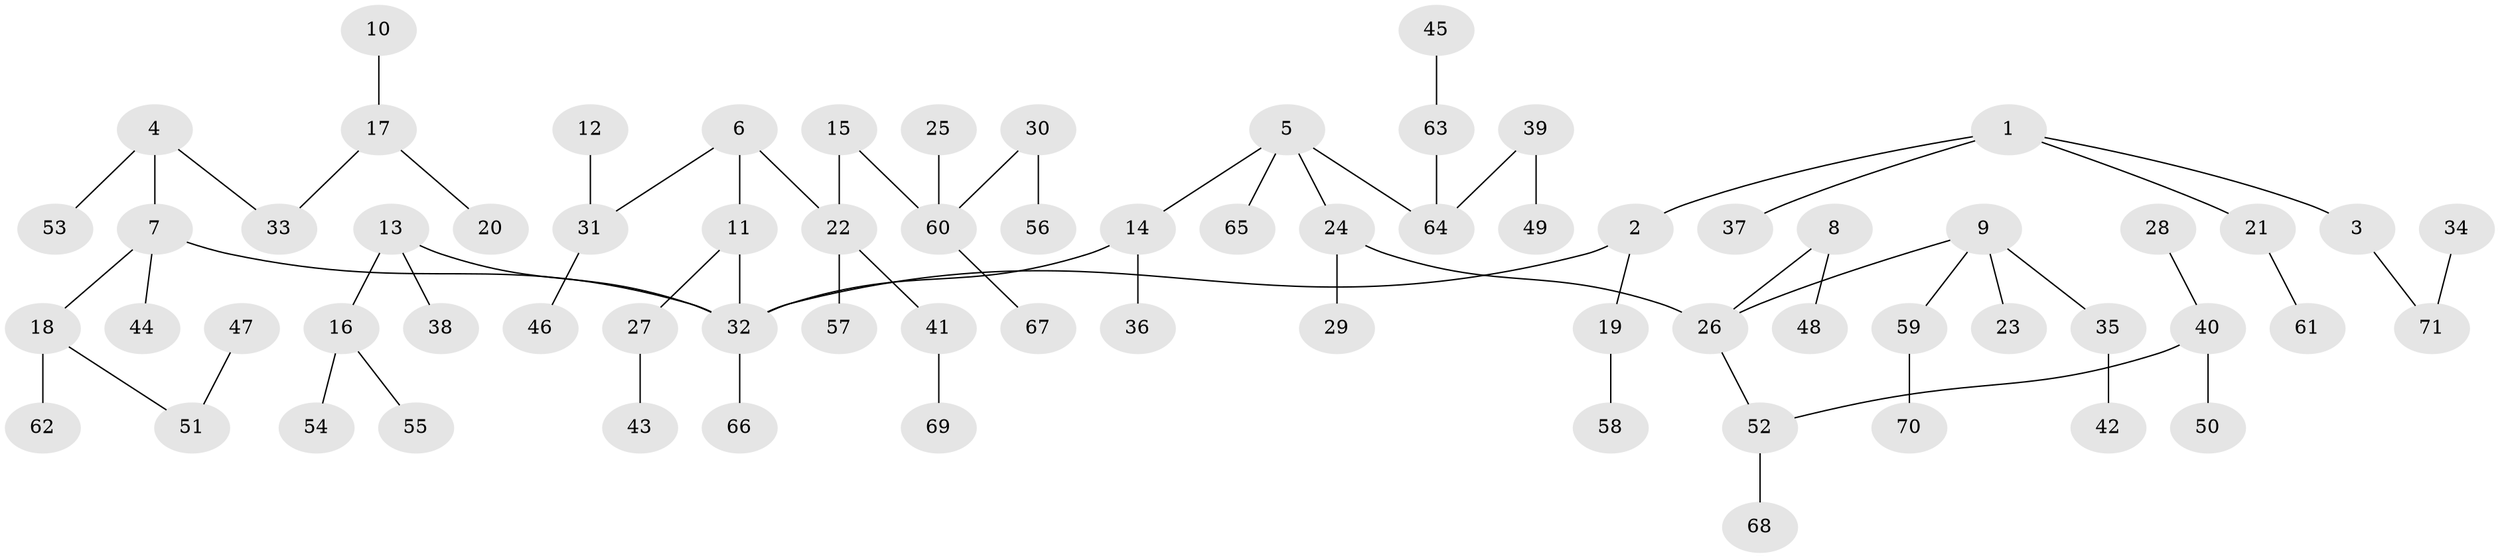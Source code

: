 // original degree distribution, {4: 0.09401709401709402, 3: 0.11965811965811966, 2: 0.27350427350427353, 7: 0.008547008547008548, 5: 0.03418803418803419, 1: 0.4700854700854701}
// Generated by graph-tools (version 1.1) at 2025/37/03/04/25 23:37:19]
// undirected, 71 vertices, 70 edges
graph export_dot {
  node [color=gray90,style=filled];
  1;
  2;
  3;
  4;
  5;
  6;
  7;
  8;
  9;
  10;
  11;
  12;
  13;
  14;
  15;
  16;
  17;
  18;
  19;
  20;
  21;
  22;
  23;
  24;
  25;
  26;
  27;
  28;
  29;
  30;
  31;
  32;
  33;
  34;
  35;
  36;
  37;
  38;
  39;
  40;
  41;
  42;
  43;
  44;
  45;
  46;
  47;
  48;
  49;
  50;
  51;
  52;
  53;
  54;
  55;
  56;
  57;
  58;
  59;
  60;
  61;
  62;
  63;
  64;
  65;
  66;
  67;
  68;
  69;
  70;
  71;
  1 -- 2 [weight=1.0];
  1 -- 3 [weight=1.0];
  1 -- 21 [weight=1.0];
  1 -- 37 [weight=1.0];
  2 -- 19 [weight=1.0];
  2 -- 32 [weight=1.0];
  3 -- 71 [weight=1.0];
  4 -- 7 [weight=1.0];
  4 -- 33 [weight=1.0];
  4 -- 53 [weight=1.0];
  5 -- 14 [weight=1.0];
  5 -- 24 [weight=1.0];
  5 -- 64 [weight=1.0];
  5 -- 65 [weight=1.0];
  6 -- 11 [weight=1.0];
  6 -- 22 [weight=1.0];
  6 -- 31 [weight=1.0];
  7 -- 18 [weight=1.0];
  7 -- 32 [weight=1.0];
  7 -- 44 [weight=1.0];
  8 -- 26 [weight=1.0];
  8 -- 48 [weight=1.0];
  9 -- 23 [weight=1.0];
  9 -- 26 [weight=1.0];
  9 -- 35 [weight=1.0];
  9 -- 59 [weight=1.0];
  10 -- 17 [weight=1.0];
  11 -- 27 [weight=1.0];
  11 -- 32 [weight=1.0];
  12 -- 31 [weight=1.0];
  13 -- 16 [weight=1.0];
  13 -- 32 [weight=1.0];
  13 -- 38 [weight=1.0];
  14 -- 32 [weight=1.0];
  14 -- 36 [weight=1.0];
  15 -- 22 [weight=1.0];
  15 -- 60 [weight=1.0];
  16 -- 54 [weight=1.0];
  16 -- 55 [weight=1.0];
  17 -- 20 [weight=1.0];
  17 -- 33 [weight=1.0];
  18 -- 51 [weight=1.0];
  18 -- 62 [weight=1.0];
  19 -- 58 [weight=1.0];
  21 -- 61 [weight=1.0];
  22 -- 41 [weight=1.0];
  22 -- 57 [weight=1.0];
  24 -- 26 [weight=1.0];
  24 -- 29 [weight=1.0];
  25 -- 60 [weight=1.0];
  26 -- 52 [weight=1.0];
  27 -- 43 [weight=1.0];
  28 -- 40 [weight=1.0];
  30 -- 56 [weight=1.0];
  30 -- 60 [weight=1.0];
  31 -- 46 [weight=1.0];
  32 -- 66 [weight=1.0];
  34 -- 71 [weight=1.0];
  35 -- 42 [weight=1.0];
  39 -- 49 [weight=1.0];
  39 -- 64 [weight=1.0];
  40 -- 50 [weight=1.0];
  40 -- 52 [weight=1.0];
  41 -- 69 [weight=1.0];
  45 -- 63 [weight=1.0];
  47 -- 51 [weight=1.0];
  52 -- 68 [weight=1.0];
  59 -- 70 [weight=1.0];
  60 -- 67 [weight=1.0];
  63 -- 64 [weight=1.0];
}
